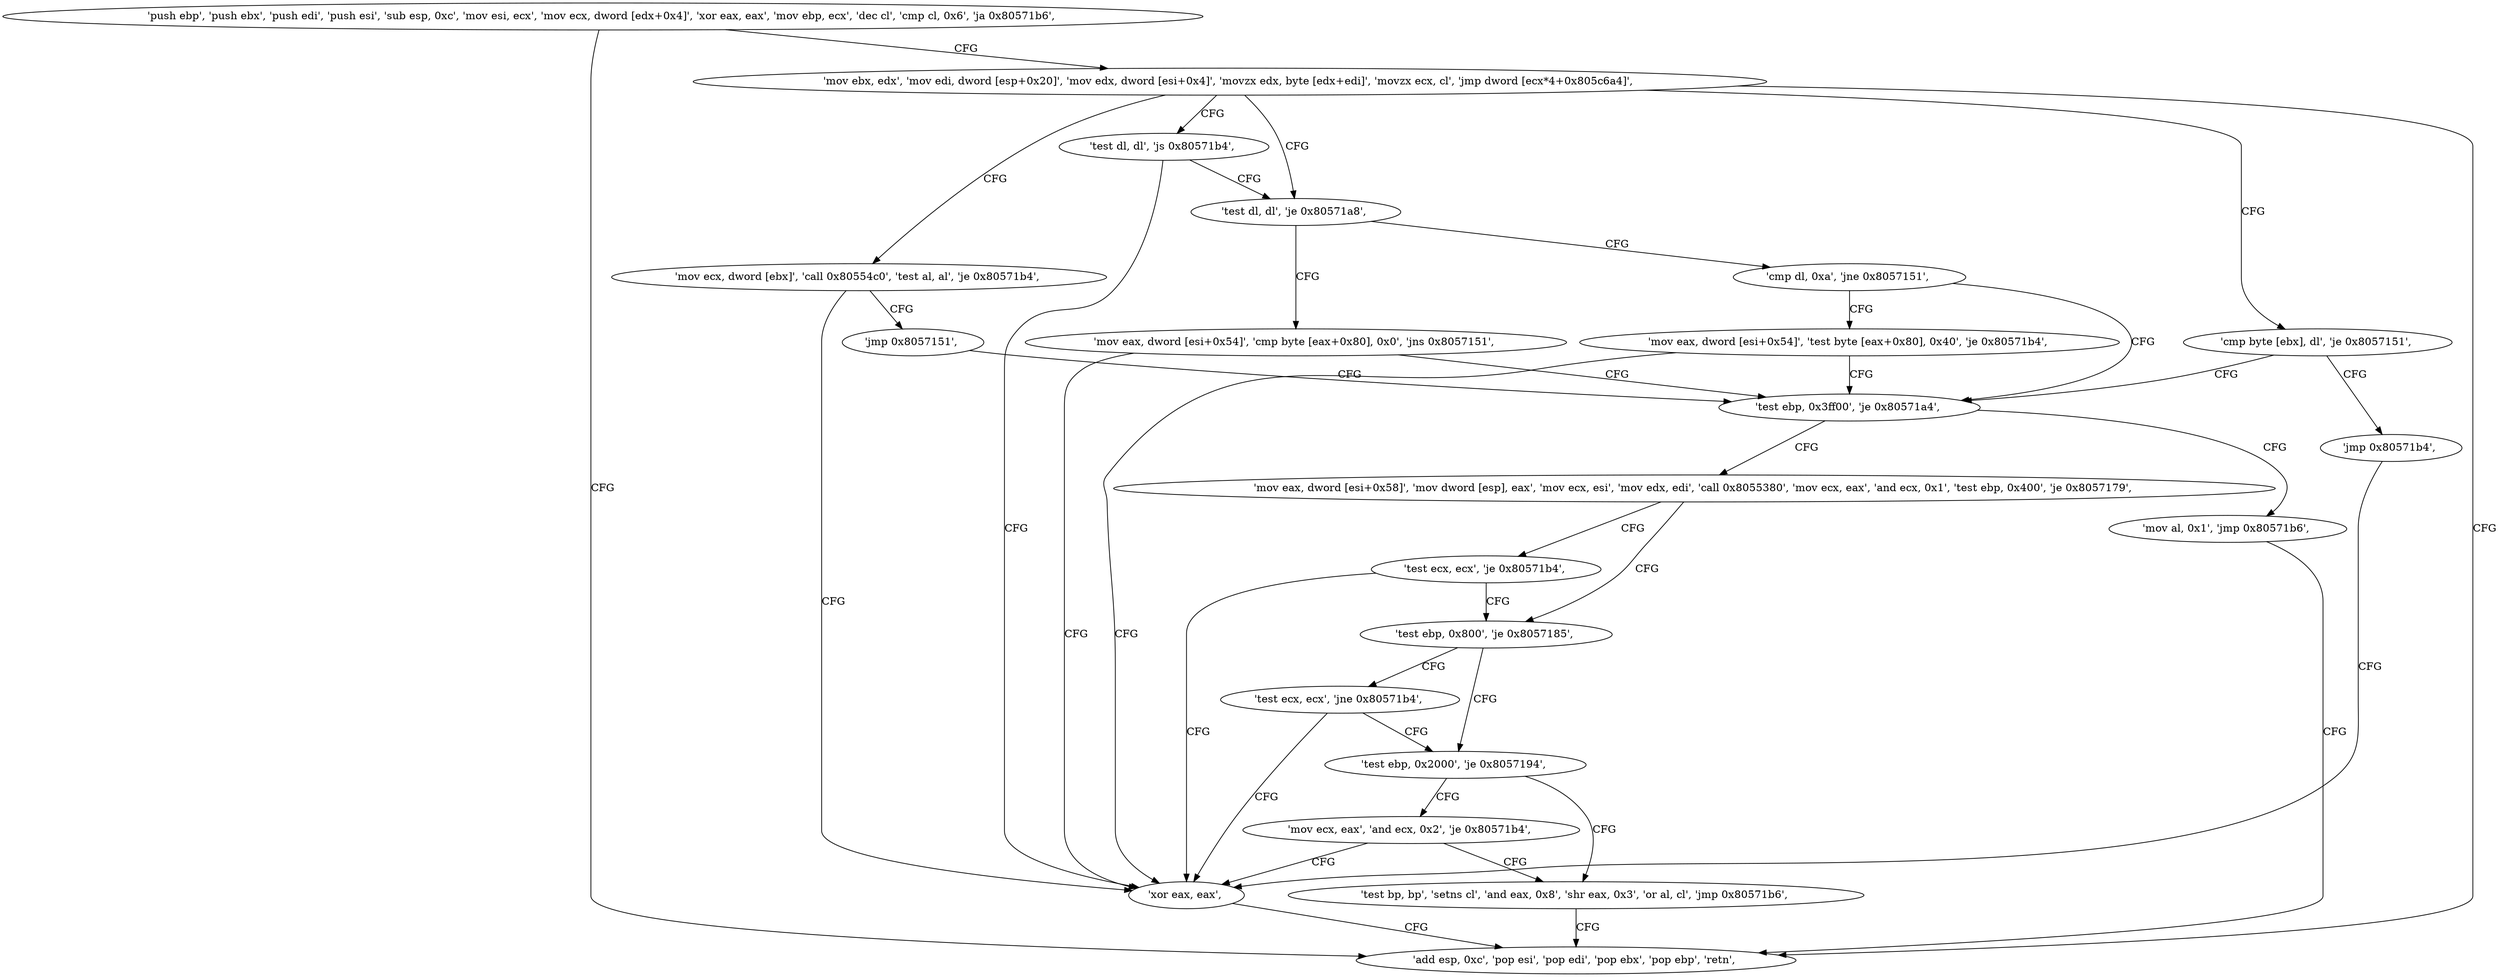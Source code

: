 digraph "func" {
"134574320" [label = "'push ebp', 'push ebx', 'push edi', 'push esi', 'sub esp, 0xc', 'mov esi, ecx', 'mov ecx, dword [edx+0x4]', 'xor eax, eax', 'mov ebp, ecx', 'dec cl', 'cmp cl, 0x6', 'ja 0x80571b6', " ]
"134574518" [label = "'add esp, 0xc', 'pop esi', 'pop edi', 'pop ebx', 'pop ebp', 'retn', " ]
"134574347" [label = "'mov ebx, edx', 'mov edi, dword [esp+0x20]', 'mov edx, dword [esi+0x4]', 'movzx edx, byte [edx+edi]', 'movzx ecx, cl', 'jmp dword [ecx*4+0x805c6a4]', " ]
"134574370" [label = "'cmp byte [ebx], dl', 'je 0x8057151', " ]
"134574379" [label = "'mov ecx, dword [ebx]', 'call 0x80554c0', 'test al, al', 'je 0x80571b4', " ]
"134574392" [label = "'test dl, dl', 'js 0x80571b4', " ]
"134574396" [label = "'test dl, dl', 'je 0x80571a8', " ]
"134574417" [label = "'test ebp, 0x3ff00', 'je 0x80571a4', " ]
"134574374" [label = "'jmp 0x80571b4', " ]
"134574516" [label = "'xor eax, eax', " ]
"134574390" [label = "'jmp 0x8057151', " ]
"134574504" [label = "'mov eax, dword [esi+0x54]', 'cmp byte [eax+0x80], 0x0', 'jns 0x8057151', " ]
"134574400" [label = "'cmp dl, 0xa', 'jne 0x8057151', " ]
"134574500" [label = "'mov al, 0x1', 'jmp 0x80571b6', " ]
"134574425" [label = "'mov eax, dword [esi+0x58]', 'mov dword [esp], eax', 'mov ecx, esi', 'mov edx, edi', 'call 0x8055380', 'mov ecx, eax', 'and ecx, 0x1', 'test ebp, 0x400', 'je 0x8057179', " ]
"134574405" [label = "'mov eax, dword [esi+0x54]', 'test byte [eax+0x80], 0x40', 'je 0x80571b4', " ]
"134574457" [label = "'test ebp, 0x800', 'je 0x8057185', " ]
"134574453" [label = "'test ecx, ecx', 'je 0x80571b4', " ]
"134574469" [label = "'test ebp, 0x2000', 'je 0x8057194', " ]
"134574465" [label = "'test ecx, ecx', 'jne 0x80571b4', " ]
"134574484" [label = "'test bp, bp', 'setns cl', 'and eax, 0x8', 'shr eax, 0x3', 'or al, cl', 'jmp 0x80571b6', " ]
"134574477" [label = "'mov ecx, eax', 'and ecx, 0x2', 'je 0x80571b4', " ]
"134574320" -> "134574518" [ label = "CFG" ]
"134574320" -> "134574347" [ label = "CFG" ]
"134574347" -> "134574370" [ label = "CFG" ]
"134574347" -> "134574379" [ label = "CFG" ]
"134574347" -> "134574392" [ label = "CFG" ]
"134574347" -> "134574396" [ label = "CFG" ]
"134574347" -> "134574518" [ label = "CFG" ]
"134574370" -> "134574417" [ label = "CFG" ]
"134574370" -> "134574374" [ label = "CFG" ]
"134574379" -> "134574516" [ label = "CFG" ]
"134574379" -> "134574390" [ label = "CFG" ]
"134574392" -> "134574516" [ label = "CFG" ]
"134574392" -> "134574396" [ label = "CFG" ]
"134574396" -> "134574504" [ label = "CFG" ]
"134574396" -> "134574400" [ label = "CFG" ]
"134574417" -> "134574500" [ label = "CFG" ]
"134574417" -> "134574425" [ label = "CFG" ]
"134574374" -> "134574516" [ label = "CFG" ]
"134574516" -> "134574518" [ label = "CFG" ]
"134574390" -> "134574417" [ label = "CFG" ]
"134574504" -> "134574417" [ label = "CFG" ]
"134574504" -> "134574516" [ label = "CFG" ]
"134574400" -> "134574417" [ label = "CFG" ]
"134574400" -> "134574405" [ label = "CFG" ]
"134574500" -> "134574518" [ label = "CFG" ]
"134574425" -> "134574457" [ label = "CFG" ]
"134574425" -> "134574453" [ label = "CFG" ]
"134574405" -> "134574516" [ label = "CFG" ]
"134574405" -> "134574417" [ label = "CFG" ]
"134574457" -> "134574469" [ label = "CFG" ]
"134574457" -> "134574465" [ label = "CFG" ]
"134574453" -> "134574516" [ label = "CFG" ]
"134574453" -> "134574457" [ label = "CFG" ]
"134574469" -> "134574484" [ label = "CFG" ]
"134574469" -> "134574477" [ label = "CFG" ]
"134574465" -> "134574516" [ label = "CFG" ]
"134574465" -> "134574469" [ label = "CFG" ]
"134574484" -> "134574518" [ label = "CFG" ]
"134574477" -> "134574516" [ label = "CFG" ]
"134574477" -> "134574484" [ label = "CFG" ]
}
